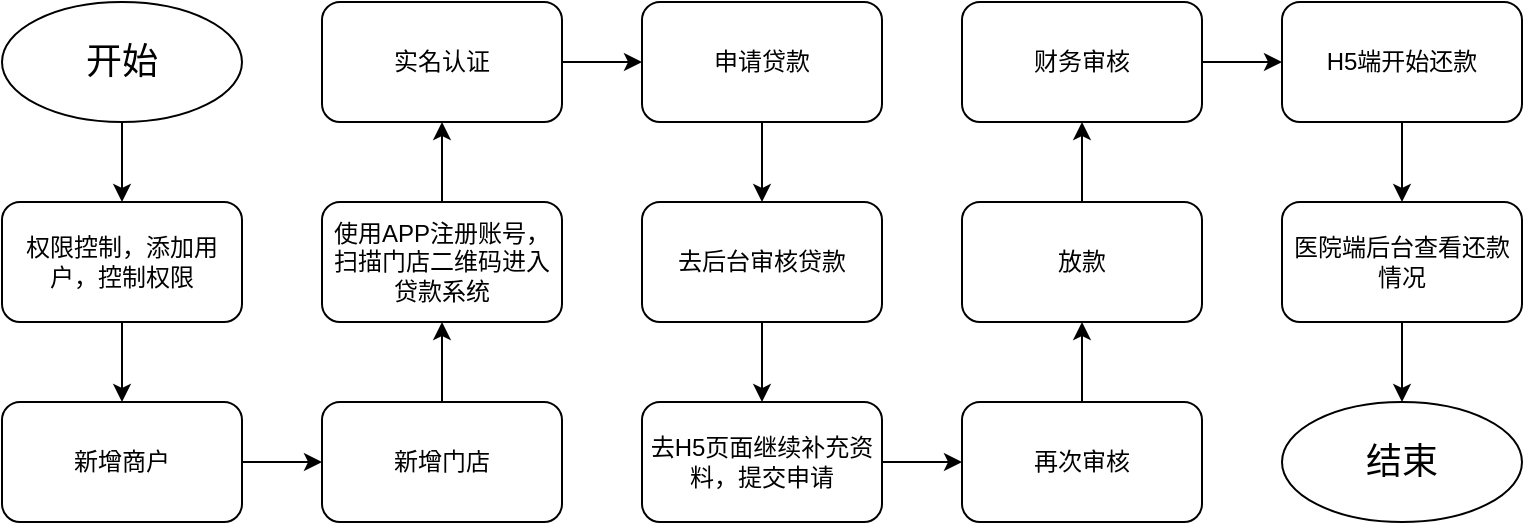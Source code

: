 <mxfile version="13.6.5">
    <diagram id="6hGFLwfOUW9BJ-s0fimq" name="Page-1">
        <mxGraphModel dx="654" dy="1487" grid="1" gridSize="10" guides="1" tooltips="1" connect="1" arrows="1" fold="1" page="1" pageScale="1" pageWidth="827" pageHeight="1169" math="0" shadow="0">
            <root>
                <mxCell id="0"/>
                <mxCell id="1" parent="0"/>
                <mxCell id="8" value="&lt;font style=&quot;font-size: 18px&quot;&gt;开始&lt;/font&gt;" style="ellipse;whiteSpace=wrap;html=1;" vertex="1" parent="1">
                    <mxGeometry x="40" y="-960" width="120" height="60" as="geometry"/>
                </mxCell>
                <mxCell id="10" value="权限控制，添加用户，控制权限" style="rounded=1;whiteSpace=wrap;html=1;" vertex="1" parent="1">
                    <mxGeometry x="40" y="-860" width="120" height="60" as="geometry"/>
                </mxCell>
                <mxCell id="12" value="" style="endArrow=classic;html=1;exitX=0.5;exitY=1;exitDx=0;exitDy=0;" edge="1" parent="1" source="8" target="10">
                    <mxGeometry width="50" height="50" relative="1" as="geometry">
                        <mxPoint x="110" y="-900" as="sourcePoint"/>
                        <mxPoint x="100" y="-160" as="targetPoint"/>
                    </mxGeometry>
                </mxCell>
                <mxCell id="13" value="" style="endArrow=classic;html=1;exitX=0.5;exitY=1;exitDx=0;exitDy=0;" edge="1" parent="1" source="10">
                    <mxGeometry width="50" height="50" relative="1" as="geometry">
                        <mxPoint x="170" y="-780" as="sourcePoint"/>
                        <mxPoint x="100" y="-760" as="targetPoint"/>
                    </mxGeometry>
                </mxCell>
                <mxCell id="14" value="新增商户" style="rounded=1;whiteSpace=wrap;html=1;" vertex="1" parent="1">
                    <mxGeometry x="40" y="-760" width="120" height="60" as="geometry"/>
                </mxCell>
                <mxCell id="15" value="" style="endArrow=classic;html=1;exitX=1;exitY=0.5;exitDx=0;exitDy=0;" edge="1" parent="1" source="14">
                    <mxGeometry width="50" height="50" relative="1" as="geometry">
                        <mxPoint x="170" y="-780" as="sourcePoint"/>
                        <mxPoint x="200" y="-730" as="targetPoint"/>
                    </mxGeometry>
                </mxCell>
                <mxCell id="16" value="新增门店" style="rounded=1;whiteSpace=wrap;html=1;" vertex="1" parent="1">
                    <mxGeometry x="200" y="-760" width="120" height="60" as="geometry"/>
                </mxCell>
                <mxCell id="18" value="" style="endArrow=classic;html=1;exitX=0.5;exitY=0;exitDx=0;exitDy=0;" edge="1" parent="1" source="16" target="19">
                    <mxGeometry width="50" height="50" relative="1" as="geometry">
                        <mxPoint x="170" y="-780" as="sourcePoint"/>
                        <mxPoint x="260" y="-800" as="targetPoint"/>
                    </mxGeometry>
                </mxCell>
                <mxCell id="19" value="使用APP注册账号，扫描门店二维码进入贷款系统" style="rounded=1;whiteSpace=wrap;html=1;" vertex="1" parent="1">
                    <mxGeometry x="200" y="-860" width="120" height="60" as="geometry"/>
                </mxCell>
                <mxCell id="20" value="" style="endArrow=classic;html=1;exitX=0.5;exitY=0;exitDx=0;exitDy=0;" edge="1" parent="1" source="19">
                    <mxGeometry width="50" height="50" relative="1" as="geometry">
                        <mxPoint x="170" y="-900" as="sourcePoint"/>
                        <mxPoint x="260" y="-900" as="targetPoint"/>
                    </mxGeometry>
                </mxCell>
                <mxCell id="21" value="实名认证" style="rounded=1;whiteSpace=wrap;html=1;" vertex="1" parent="1">
                    <mxGeometry x="200" y="-960" width="120" height="60" as="geometry"/>
                </mxCell>
                <mxCell id="22" value="" style="endArrow=classic;html=1;exitX=1;exitY=0.5;exitDx=0;exitDy=0;" edge="1" parent="1" source="21">
                    <mxGeometry width="50" height="50" relative="1" as="geometry">
                        <mxPoint x="330" y="-780" as="sourcePoint"/>
                        <mxPoint x="360" y="-930" as="targetPoint"/>
                    </mxGeometry>
                </mxCell>
                <mxCell id="23" value="申请贷款" style="rounded=1;whiteSpace=wrap;html=1;" vertex="1" parent="1">
                    <mxGeometry x="360" y="-960" width="120" height="60" as="geometry"/>
                </mxCell>
                <mxCell id="24" value="" style="endArrow=classic;html=1;exitX=0.5;exitY=1;exitDx=0;exitDy=0;" edge="1" parent="1" source="23" target="25">
                    <mxGeometry width="50" height="50" relative="1" as="geometry">
                        <mxPoint x="330" y="-780" as="sourcePoint"/>
                        <mxPoint x="420" y="-860" as="targetPoint"/>
                    </mxGeometry>
                </mxCell>
                <mxCell id="25" value="去后台审核贷款" style="rounded=1;whiteSpace=wrap;html=1;" vertex="1" parent="1">
                    <mxGeometry x="360" y="-860" width="120" height="60" as="geometry"/>
                </mxCell>
                <mxCell id="26" value="" style="endArrow=classic;html=1;exitX=0.5;exitY=1;exitDx=0;exitDy=0;" edge="1" parent="1" source="25">
                    <mxGeometry width="50" height="50" relative="1" as="geometry">
                        <mxPoint x="330" y="-780" as="sourcePoint"/>
                        <mxPoint x="420" y="-760" as="targetPoint"/>
                    </mxGeometry>
                </mxCell>
                <mxCell id="27" value="去H5页面继续补充资料，提交申请" style="rounded=1;whiteSpace=wrap;html=1;" vertex="1" parent="1">
                    <mxGeometry x="360" y="-760" width="120" height="60" as="geometry"/>
                </mxCell>
                <mxCell id="28" value="" style="endArrow=classic;html=1;exitX=1;exitY=0.5;exitDx=0;exitDy=0;" edge="1" parent="1" source="27">
                    <mxGeometry width="50" height="50" relative="1" as="geometry">
                        <mxPoint x="330" y="-780" as="sourcePoint"/>
                        <mxPoint x="520" y="-730" as="targetPoint"/>
                    </mxGeometry>
                </mxCell>
                <mxCell id="29" value="再次审核" style="rounded=1;whiteSpace=wrap;html=1;" vertex="1" parent="1">
                    <mxGeometry x="520" y="-760" width="120" height="60" as="geometry"/>
                </mxCell>
                <mxCell id="30" value="" style="endArrow=classic;html=1;exitX=0.5;exitY=0;exitDx=0;exitDy=0;" edge="1" parent="1" source="29">
                    <mxGeometry width="50" height="50" relative="1" as="geometry">
                        <mxPoint x="330" y="-780" as="sourcePoint"/>
                        <mxPoint x="580" y="-800" as="targetPoint"/>
                    </mxGeometry>
                </mxCell>
                <mxCell id="31" value="放款" style="rounded=1;whiteSpace=wrap;html=1;" vertex="1" parent="1">
                    <mxGeometry x="520" y="-860" width="120" height="60" as="geometry"/>
                </mxCell>
                <mxCell id="32" value="" style="endArrow=classic;html=1;exitX=0.5;exitY=0;exitDx=0;exitDy=0;" edge="1" parent="1" source="31" target="33">
                    <mxGeometry width="50" height="50" relative="1" as="geometry">
                        <mxPoint x="330" y="-780" as="sourcePoint"/>
                        <mxPoint x="580" y="-910" as="targetPoint"/>
                    </mxGeometry>
                </mxCell>
                <mxCell id="33" value="财务审核" style="rounded=1;whiteSpace=wrap;html=1;" vertex="1" parent="1">
                    <mxGeometry x="520" y="-960" width="120" height="60" as="geometry"/>
                </mxCell>
                <mxCell id="34" value="" style="endArrow=classic;html=1;exitX=1;exitY=0.5;exitDx=0;exitDy=0;" edge="1" parent="1" source="33">
                    <mxGeometry width="50" height="50" relative="1" as="geometry">
                        <mxPoint x="430" y="-780" as="sourcePoint"/>
                        <mxPoint x="680" y="-930" as="targetPoint"/>
                    </mxGeometry>
                </mxCell>
                <mxCell id="35" value="H5端开始还款" style="rounded=1;whiteSpace=wrap;html=1;" vertex="1" parent="1">
                    <mxGeometry x="680" y="-960" width="120" height="60" as="geometry"/>
                </mxCell>
                <mxCell id="36" value="" style="endArrow=classic;html=1;exitX=0.5;exitY=1;exitDx=0;exitDy=0;" edge="1" parent="1" source="35">
                    <mxGeometry width="50" height="50" relative="1" as="geometry">
                        <mxPoint x="590" y="-780" as="sourcePoint"/>
                        <mxPoint x="740" y="-860" as="targetPoint"/>
                    </mxGeometry>
                </mxCell>
                <mxCell id="37" value="医院端后台查看还款情况" style="rounded=1;whiteSpace=wrap;html=1;" vertex="1" parent="1">
                    <mxGeometry x="680" y="-860" width="120" height="60" as="geometry"/>
                </mxCell>
                <mxCell id="38" value="" style="endArrow=classic;html=1;exitX=0.5;exitY=1;exitDx=0;exitDy=0;" edge="1" parent="1" source="37" target="39">
                    <mxGeometry width="50" height="50" relative="1" as="geometry">
                        <mxPoint x="590" y="-780" as="sourcePoint"/>
                        <mxPoint x="740" y="-760" as="targetPoint"/>
                    </mxGeometry>
                </mxCell>
                <mxCell id="39" value="&lt;font style=&quot;font-size: 18px&quot;&gt;结束&lt;/font&gt;" style="ellipse;whiteSpace=wrap;html=1;" vertex="1" parent="1">
                    <mxGeometry x="680" y="-760" width="120" height="60" as="geometry"/>
                </mxCell>
            </root>
        </mxGraphModel>
    </diagram>
</mxfile>